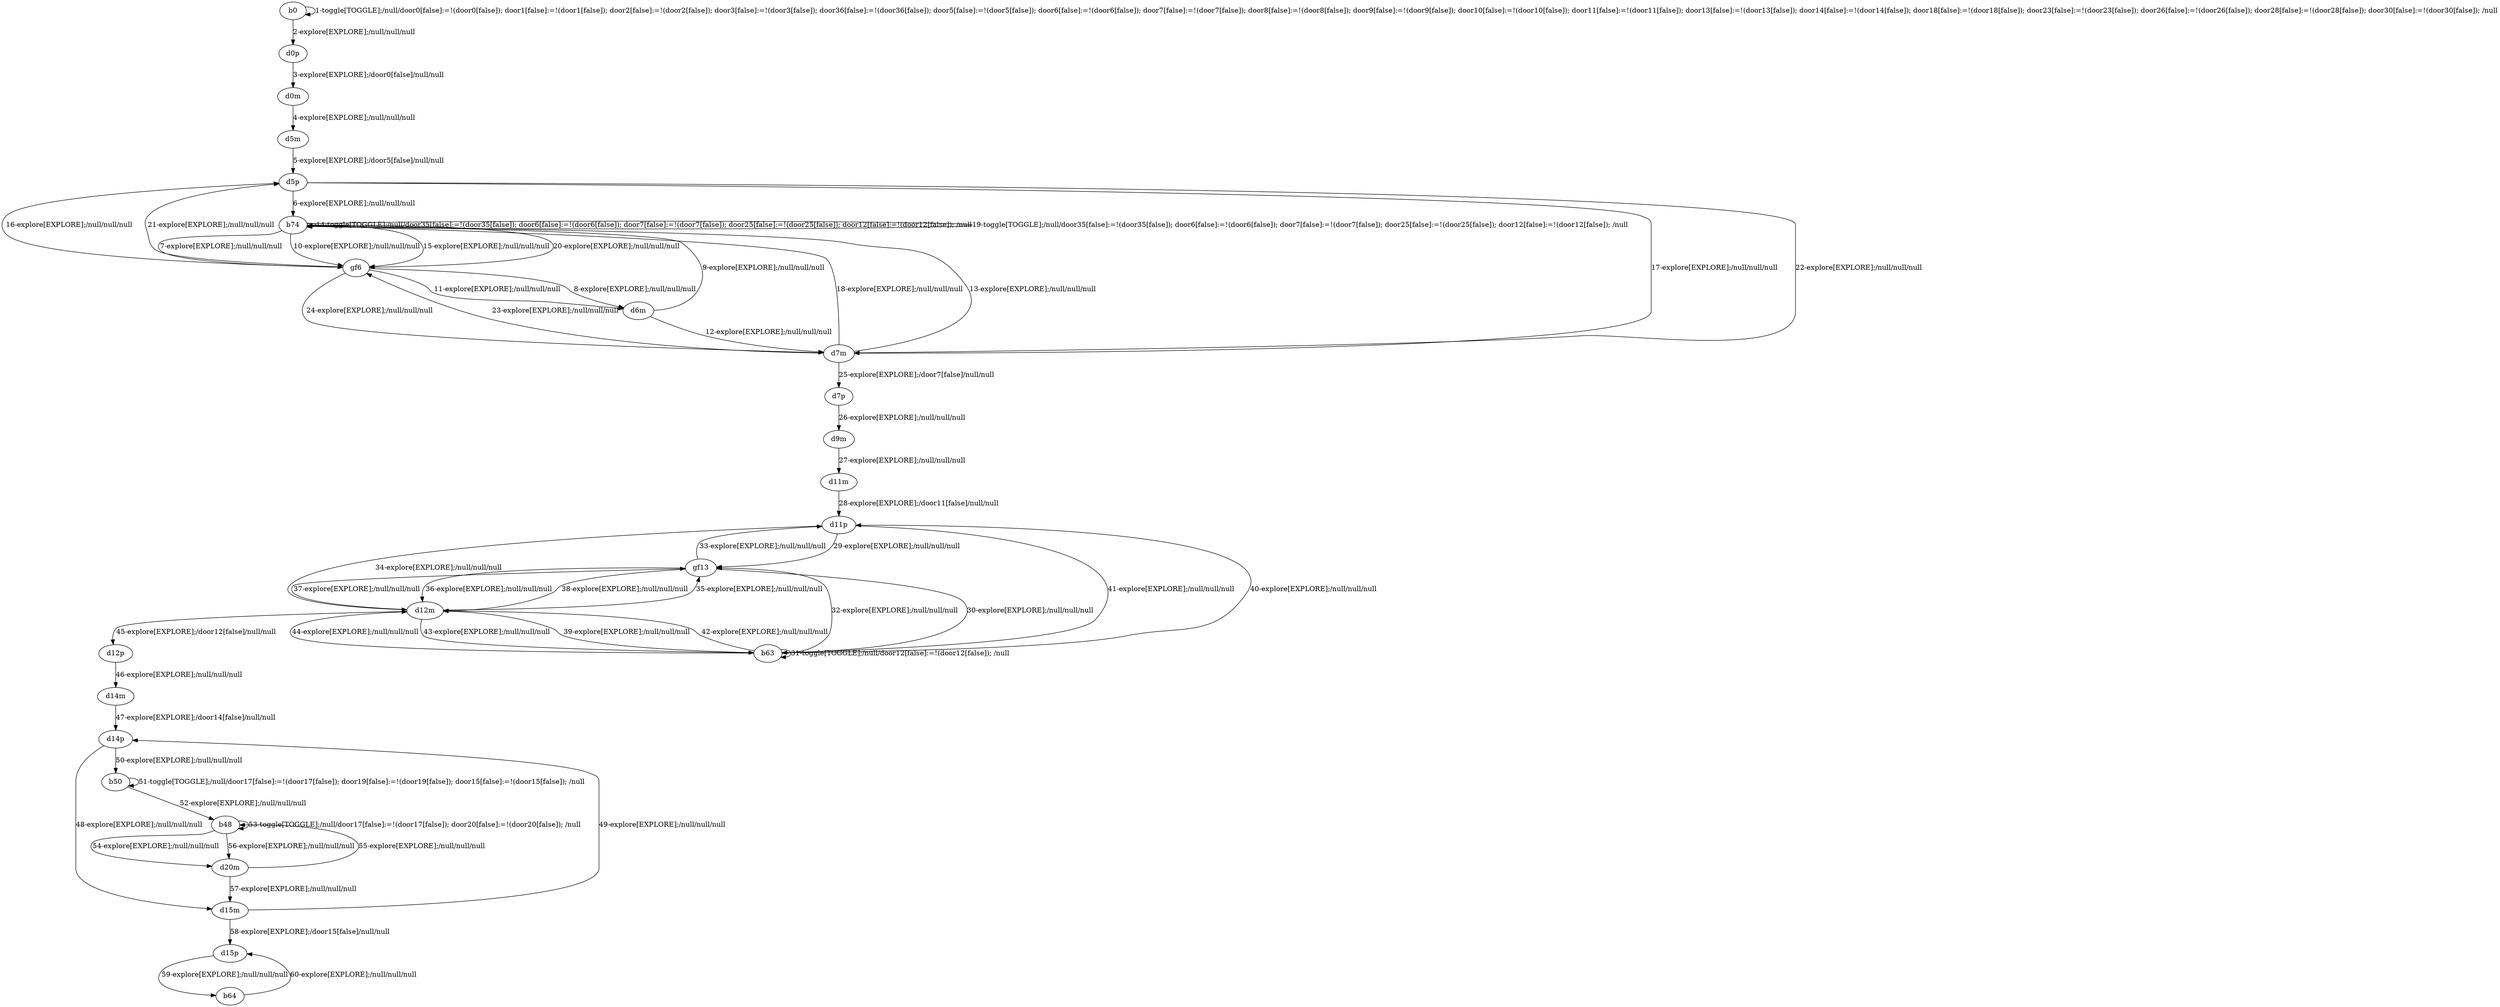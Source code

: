 # Total number of goals covered by this test: 1
# b64 --> d15p

digraph g {
"b0" -> "b0" [label = "1-toggle[TOGGLE];/null/door0[false]:=!(door0[false]); door1[false]:=!(door1[false]); door2[false]:=!(door2[false]); door3[false]:=!(door3[false]); door36[false]:=!(door36[false]); door5[false]:=!(door5[false]); door6[false]:=!(door6[false]); door7[false]:=!(door7[false]); door8[false]:=!(door8[false]); door9[false]:=!(door9[false]); door10[false]:=!(door10[false]); door11[false]:=!(door11[false]); door13[false]:=!(door13[false]); door14[false]:=!(door14[false]); door18[false]:=!(door18[false]); door23[false]:=!(door23[false]); door26[false]:=!(door26[false]); door28[false]:=!(door28[false]); door30[false]:=!(door30[false]); /null"];
"b0" -> "d0p" [label = "2-explore[EXPLORE];/null/null/null"];
"d0p" -> "d0m" [label = "3-explore[EXPLORE];/door0[false]/null/null"];
"d0m" -> "d5m" [label = "4-explore[EXPLORE];/null/null/null"];
"d5m" -> "d5p" [label = "5-explore[EXPLORE];/door5[false]/null/null"];
"d5p" -> "b74" [label = "6-explore[EXPLORE];/null/null/null"];
"b74" -> "gf6" [label = "7-explore[EXPLORE];/null/null/null"];
"gf6" -> "d6m" [label = "8-explore[EXPLORE];/null/null/null"];
"d6m" -> "b74" [label = "9-explore[EXPLORE];/null/null/null"];
"b74" -> "gf6" [label = "10-explore[EXPLORE];/null/null/null"];
"gf6" -> "d6m" [label = "11-explore[EXPLORE];/null/null/null"];
"d6m" -> "d7m" [label = "12-explore[EXPLORE];/null/null/null"];
"d7m" -> "b74" [label = "13-explore[EXPLORE];/null/null/null"];
"b74" -> "b74" [label = "14-toggle[TOGGLE];/null/door35[false]:=!(door35[false]); door6[false]:=!(door6[false]); door7[false]:=!(door7[false]); door25[false]:=!(door25[false]); door12[false]:=!(door12[false]); /null"];
"b74" -> "gf6" [label = "15-explore[EXPLORE];/null/null/null"];
"gf6" -> "d5p" [label = "16-explore[EXPLORE];/null/null/null"];
"d5p" -> "d7m" [label = "17-explore[EXPLORE];/null/null/null"];
"d7m" -> "b74" [label = "18-explore[EXPLORE];/null/null/null"];
"b74" -> "b74" [label = "19-toggle[TOGGLE];/null/door35[false]:=!(door35[false]); door6[false]:=!(door6[false]); door7[false]:=!(door7[false]); door25[false]:=!(door25[false]); door12[false]:=!(door12[false]); /null"];
"b74" -> "gf6" [label = "20-explore[EXPLORE];/null/null/null"];
"gf6" -> "d5p" [label = "21-explore[EXPLORE];/null/null/null"];
"d5p" -> "d7m" [label = "22-explore[EXPLORE];/null/null/null"];
"d7m" -> "gf6" [label = "23-explore[EXPLORE];/null/null/null"];
"gf6" -> "d7m" [label = "24-explore[EXPLORE];/null/null/null"];
"d7m" -> "d7p" [label = "25-explore[EXPLORE];/door7[false]/null/null"];
"d7p" -> "d9m" [label = "26-explore[EXPLORE];/null/null/null"];
"d9m" -> "d11m" [label = "27-explore[EXPLORE];/null/null/null"];
"d11m" -> "d11p" [label = "28-explore[EXPLORE];/door11[false]/null/null"];
"d11p" -> "gf13" [label = "29-explore[EXPLORE];/null/null/null"];
"gf13" -> "b63" [label = "30-explore[EXPLORE];/null/null/null"];
"b63" -> "b63" [label = "31-toggle[TOGGLE];/null/door12[false]:=!(door12[false]); /null"];
"b63" -> "gf13" [label = "32-explore[EXPLORE];/null/null/null"];
"gf13" -> "d11p" [label = "33-explore[EXPLORE];/null/null/null"];
"d11p" -> "d12m" [label = "34-explore[EXPLORE];/null/null/null"];
"d12m" -> "gf13" [label = "35-explore[EXPLORE];/null/null/null"];
"gf13" -> "d12m" [label = "36-explore[EXPLORE];/null/null/null"];
"d12m" -> "gf13" [label = "37-explore[EXPLORE];/null/null/null"];
"gf13" -> "d12m" [label = "38-explore[EXPLORE];/null/null/null"];
"d12m" -> "b63" [label = "39-explore[EXPLORE];/null/null/null"];
"b63" -> "d11p" [label = "40-explore[EXPLORE];/null/null/null"];
"d11p" -> "b63" [label = "41-explore[EXPLORE];/null/null/null"];
"b63" -> "d12m" [label = "42-explore[EXPLORE];/null/null/null"];
"d12m" -> "b63" [label = "43-explore[EXPLORE];/null/null/null"];
"b63" -> "d12m" [label = "44-explore[EXPLORE];/null/null/null"];
"d12m" -> "d12p" [label = "45-explore[EXPLORE];/door12[false]/null/null"];
"d12p" -> "d14m" [label = "46-explore[EXPLORE];/null/null/null"];
"d14m" -> "d14p" [label = "47-explore[EXPLORE];/door14[false]/null/null"];
"d14p" -> "d15m" [label = "48-explore[EXPLORE];/null/null/null"];
"d15m" -> "d14p" [label = "49-explore[EXPLORE];/null/null/null"];
"d14p" -> "b50" [label = "50-explore[EXPLORE];/null/null/null"];
"b50" -> "b50" [label = "51-toggle[TOGGLE];/null/door17[false]:=!(door17[false]); door19[false]:=!(door19[false]); door15[false]:=!(door15[false]); /null"];
"b50" -> "b48" [label = "52-explore[EXPLORE];/null/null/null"];
"b48" -> "b48" [label = "53-toggle[TOGGLE];/null/door17[false]:=!(door17[false]); door20[false]:=!(door20[false]); /null"];
"b48" -> "d20m" [label = "54-explore[EXPLORE];/null/null/null"];
"d20m" -> "b48" [label = "55-explore[EXPLORE];/null/null/null"];
"b48" -> "d20m" [label = "56-explore[EXPLORE];/null/null/null"];
"d20m" -> "d15m" [label = "57-explore[EXPLORE];/null/null/null"];
"d15m" -> "d15p" [label = "58-explore[EXPLORE];/door15[false]/null/null"];
"d15p" -> "b64" [label = "59-explore[EXPLORE];/null/null/null"];
"b64" -> "d15p" [label = "60-explore[EXPLORE];/null/null/null"];
}